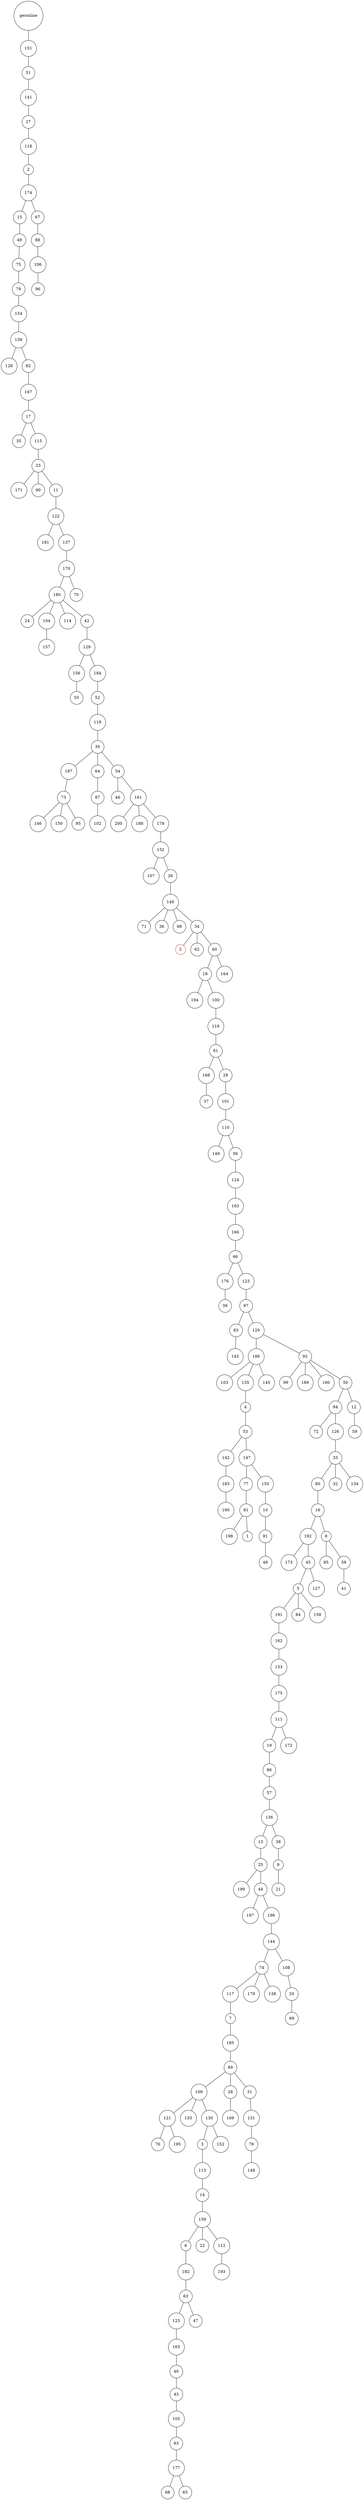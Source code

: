 graph {
	rankdir=UD;
	splines=line;
	node [shape=circle]
	"0x7fda6a3dfbb0" [label="germline"];
	"0x7fda6a3dfbe0" [label="151"];
	"0x7fda6a3dfbb0" -- "0x7fda6a3dfbe0" ;
	"0x7fda6a3dfc10" [label="51"];
	"0x7fda6a3dfbe0" -- "0x7fda6a3dfc10" ;
	"0x7fda6a3dfc40" [label="141"];
	"0x7fda6a3dfc10" -- "0x7fda6a3dfc40" ;
	"0x7fda6a3dfc70" [label="27"];
	"0x7fda6a3dfc40" -- "0x7fda6a3dfc70" ;
	"0x7fda6a3dfca0" [label="118"];
	"0x7fda6a3dfc70" -- "0x7fda6a3dfca0" ;
	"0x7fda6a3dfcd0" [label="2"];
	"0x7fda6a3dfca0" -- "0x7fda6a3dfcd0" ;
	"0x7fda6a3dfd00" [label="174"];
	"0x7fda6a3dfcd0" -- "0x7fda6a3dfd00" ;
	"0x7fda6a3dfd30" [label="15"];
	"0x7fda6a3dfd00" -- "0x7fda6a3dfd30" ;
	"0x7fda6a3dfd60" [label="49"];
	"0x7fda6a3dfd30" -- "0x7fda6a3dfd60" ;
	"0x7fda6a3dfd90" [label="75"];
	"0x7fda6a3dfd60" -- "0x7fda6a3dfd90" ;
	"0x7fda6a3dfdc0" [label="79"];
	"0x7fda6a3dfd90" -- "0x7fda6a3dfdc0" ;
	"0x7fda6a3dfdf0" [label="154"];
	"0x7fda6a3dfdc0" -- "0x7fda6a3dfdf0" ;
	"0x7fda6a3dfe20" [label="139"];
	"0x7fda6a3dfdf0" -- "0x7fda6a3dfe20" ;
	"0x7fda6a3dfe50" [label="128"];
	"0x7fda6a3dfe20" -- "0x7fda6a3dfe50" ;
	"0x7fda6a3dfe80" [label="82"];
	"0x7fda6a3dfe20" -- "0x7fda6a3dfe80" ;
	"0x7fda6a3dfeb0" [label="167"];
	"0x7fda6a3dfe80" -- "0x7fda6a3dfeb0" ;
	"0x7fda6a3dfee0" [label="17"];
	"0x7fda6a3dfeb0" -- "0x7fda6a3dfee0" ;
	"0x7fda6a3dff10" [label="35"];
	"0x7fda6a3dfee0" -- "0x7fda6a3dff10" ;
	"0x7fda6a3dff40" [label="115"];
	"0x7fda6a3dfee0" -- "0x7fda6a3dff40" ;
	"0x7fda6a3dff70" [label="23"];
	"0x7fda6a3dff40" -- "0x7fda6a3dff70" ;
	"0x7fda6a3dffa0" [label="171"];
	"0x7fda6a3dff70" -- "0x7fda6a3dffa0" ;
	"0x7fda6a3dffd0" [label="90"];
	"0x7fda6a3dff70" -- "0x7fda6a3dffd0" ;
	"0x7fda6a3e2040" [label="11"];
	"0x7fda6a3dff70" -- "0x7fda6a3e2040" ;
	"0x7fda6a3e2070" [label="122"];
	"0x7fda6a3e2040" -- "0x7fda6a3e2070" ;
	"0x7fda6a3e20a0" [label="181"];
	"0x7fda6a3e2070" -- "0x7fda6a3e20a0" ;
	"0x7fda6a3e20d0" [label="137"];
	"0x7fda6a3e2070" -- "0x7fda6a3e20d0" ;
	"0x7fda6a3e2100" [label="170"];
	"0x7fda6a3e20d0" -- "0x7fda6a3e2100" ;
	"0x7fda6a3e2130" [label="180"];
	"0x7fda6a3e2100" -- "0x7fda6a3e2130" ;
	"0x7fda6a3e2160" [label="24"];
	"0x7fda6a3e2130" -- "0x7fda6a3e2160" ;
	"0x7fda6a3e2190" [label="104"];
	"0x7fda6a3e2130" -- "0x7fda6a3e2190" ;
	"0x7fda6a3e21c0" [label="157"];
	"0x7fda6a3e2190" -- "0x7fda6a3e21c0" ;
	"0x7fda6a3e21f0" [label="114"];
	"0x7fda6a3e2130" -- "0x7fda6a3e21f0" ;
	"0x7fda6a3e2220" [label="42"];
	"0x7fda6a3e2130" -- "0x7fda6a3e2220" ;
	"0x7fda6a3e2250" [label="129"];
	"0x7fda6a3e2220" -- "0x7fda6a3e2250" ;
	"0x7fda6a3e2280" [label="156"];
	"0x7fda6a3e2250" -- "0x7fda6a3e2280" ;
	"0x7fda6a3e22b0" [label="55"];
	"0x7fda6a3e2280" -- "0x7fda6a3e22b0" ;
	"0x7fda6a3e22e0" [label="184"];
	"0x7fda6a3e2250" -- "0x7fda6a3e22e0" ;
	"0x7fda6a3e2310" [label="52"];
	"0x7fda6a3e22e0" -- "0x7fda6a3e2310" ;
	"0x7fda6a3e2340" [label="119"];
	"0x7fda6a3e2310" -- "0x7fda6a3e2340" ;
	"0x7fda6a3e2370" [label="30"];
	"0x7fda6a3e2340" -- "0x7fda6a3e2370" ;
	"0x7fda6a3e23a0" [label="187"];
	"0x7fda6a3e2370" -- "0x7fda6a3e23a0" ;
	"0x7fda6a3e23d0" [label="73"];
	"0x7fda6a3e23a0" -- "0x7fda6a3e23d0" ;
	"0x7fda6a3e2400" [label="146"];
	"0x7fda6a3e23d0" -- "0x7fda6a3e2400" ;
	"0x7fda6a3e2430" [label="150"];
	"0x7fda6a3e23d0" -- "0x7fda6a3e2430" ;
	"0x7fda6a3e2460" [label="95"];
	"0x7fda6a3e23d0" -- "0x7fda6a3e2460" ;
	"0x7fda6a3e2490" [label="64"];
	"0x7fda6a3e2370" -- "0x7fda6a3e2490" ;
	"0x7fda6a3e24c0" [label="87"];
	"0x7fda6a3e2490" -- "0x7fda6a3e24c0" ;
	"0x7fda6a3e24f0" [label="102"];
	"0x7fda6a3e24c0" -- "0x7fda6a3e24f0" ;
	"0x7fda6a3e2520" [label="54"];
	"0x7fda6a3e2370" -- "0x7fda6a3e2520" ;
	"0x7fda6a3e2550" [label="46"];
	"0x7fda6a3e2520" -- "0x7fda6a3e2550" ;
	"0x7fda6a3e2580" [label="161"];
	"0x7fda6a3e2520" -- "0x7fda6a3e2580" ;
	"0x7fda6a3e25b0" [label="200"];
	"0x7fda6a3e2580" -- "0x7fda6a3e25b0" ;
	"0x7fda6a3e25e0" [label="188"];
	"0x7fda6a3e2580" -- "0x7fda6a3e25e0" ;
	"0x7fda6a3e2610" [label="178"];
	"0x7fda6a3e2580" -- "0x7fda6a3e2610" ;
	"0x7fda6a3e2640" [label="132"];
	"0x7fda6a3e2610" -- "0x7fda6a3e2640" ;
	"0x7fda6a3e2670" [label="107"];
	"0x7fda6a3e2640" -- "0x7fda6a3e2670" ;
	"0x7fda6a3e26a0" [label="26"];
	"0x7fda6a3e2640" -- "0x7fda6a3e26a0" ;
	"0x7fda6a3e26d0" [label="140"];
	"0x7fda6a3e26a0" -- "0x7fda6a3e26d0" ;
	"0x7fda6a3e2700" [label="71"];
	"0x7fda6a3e26d0" -- "0x7fda6a3e2700" ;
	"0x7fda6a3e2730" [label="36"];
	"0x7fda6a3e26d0" -- "0x7fda6a3e2730" ;
	"0x7fda6a3e2760" [label="98"];
	"0x7fda6a3e26d0" -- "0x7fda6a3e2760" ;
	"0x7fda6a3e2790" [label="34"];
	"0x7fda6a3e26d0" -- "0x7fda6a3e2790" ;
	"0x7fda6a3e27c0" [label="2",color="red"];
	"0x7fda6a3e2790" -- "0x7fda6a3e27c0" ;
	"0x7fda6a3e27f0" [label="62"];
	"0x7fda6a3e2790" -- "0x7fda6a3e27f0" ;
	"0x7fda6a3e2820" [label="60"];
	"0x7fda6a3e2790" -- "0x7fda6a3e2820" ;
	"0x7fda6a3e2850" [label="18"];
	"0x7fda6a3e2820" -- "0x7fda6a3e2850" ;
	"0x7fda6a3e2880" [label="194"];
	"0x7fda6a3e2850" -- "0x7fda6a3e2880" ;
	"0x7fda6a3e28b0" [label="100"];
	"0x7fda6a3e2850" -- "0x7fda6a3e28b0" ;
	"0x7fda6a3e28e0" [label="116"];
	"0x7fda6a3e28b0" -- "0x7fda6a3e28e0" ;
	"0x7fda6a3e2910" [label="61"];
	"0x7fda6a3e28e0" -- "0x7fda6a3e2910" ;
	"0x7fda6a3e2940" [label="168"];
	"0x7fda6a3e2910" -- "0x7fda6a3e2940" ;
	"0x7fda6a3e2970" [label="37"];
	"0x7fda6a3e2940" -- "0x7fda6a3e2970" ;
	"0x7fda6a3e29a0" [label="29"];
	"0x7fda6a3e2910" -- "0x7fda6a3e29a0" ;
	"0x7fda6a3e29d0" [label="101"];
	"0x7fda6a3e29a0" -- "0x7fda6a3e29d0" ;
	"0x7fda6a3e2a00" [label="110"];
	"0x7fda6a3e29d0" -- "0x7fda6a3e2a00" ;
	"0x7fda6a3e2a30" [label="149"];
	"0x7fda6a3e2a00" -- "0x7fda6a3e2a30" ;
	"0x7fda6a3e2a60" [label="56"];
	"0x7fda6a3e2a00" -- "0x7fda6a3e2a60" ;
	"0x7fda6a3e2a90" [label="124"];
	"0x7fda6a3e2a60" -- "0x7fda6a3e2a90" ;
	"0x7fda6a3e2ac0" [label="163"];
	"0x7fda6a3e2a90" -- "0x7fda6a3e2ac0" ;
	"0x7fda6a3e2af0" [label="166"];
	"0x7fda6a3e2ac0" -- "0x7fda6a3e2af0" ;
	"0x7fda6a3e2b20" [label="66"];
	"0x7fda6a3e2af0" -- "0x7fda6a3e2b20" ;
	"0x7fda6a3e2b50" [label="176"];
	"0x7fda6a3e2b20" -- "0x7fda6a3e2b50" ;
	"0x7fda6a3e2b80" [label="39"];
	"0x7fda6a3e2b50" -- "0x7fda6a3e2b80" ;
	"0x7fda6a3e2bb0" [label="123"];
	"0x7fda6a3e2b20" -- "0x7fda6a3e2bb0" ;
	"0x7fda6a3e2be0" [label="97"];
	"0x7fda6a3e2bb0" -- "0x7fda6a3e2be0" ;
	"0x7fda6a3e2c10" [label="83"];
	"0x7fda6a3e2be0" -- "0x7fda6a3e2c10" ;
	"0x7fda6a3e2c40" [label="143"];
	"0x7fda6a3e2c10" -- "0x7fda6a3e2c40" ;
	"0x7fda6a3e2c70" [label="120"];
	"0x7fda6a3e2be0" -- "0x7fda6a3e2c70" ;
	"0x7fda6a3e2ca0" [label="186"];
	"0x7fda6a3e2c70" -- "0x7fda6a3e2ca0" ;
	"0x7fda6a3e2cd0" [label="103"];
	"0x7fda6a3e2ca0" -- "0x7fda6a3e2cd0" ;
	"0x7fda6a3e2d00" [label="135"];
	"0x7fda6a3e2ca0" -- "0x7fda6a3e2d00" ;
	"0x7fda6a3e2d30" [label="4"];
	"0x7fda6a3e2d00" -- "0x7fda6a3e2d30" ;
	"0x7fda6a3e2d60" [label="53"];
	"0x7fda6a3e2d30" -- "0x7fda6a3e2d60" ;
	"0x7fda6a3e2d90" [label="142"];
	"0x7fda6a3e2d60" -- "0x7fda6a3e2d90" ;
	"0x7fda6a3e2dc0" [label="183"];
	"0x7fda6a3e2d90" -- "0x7fda6a3e2dc0" ;
	"0x7fda6a3e2df0" [label="190"];
	"0x7fda6a3e2dc0" -- "0x7fda6a3e2df0" ;
	"0x7fda6a3e2e20" [label="147"];
	"0x7fda6a3e2d60" -- "0x7fda6a3e2e20" ;
	"0x7fda6a3e2e50" [label="77"];
	"0x7fda6a3e2e20" -- "0x7fda6a3e2e50" ;
	"0x7fda6a3e2e80" [label="81"];
	"0x7fda6a3e2e50" -- "0x7fda6a3e2e80" ;
	"0x7fda6a3e2eb0" [label="198"];
	"0x7fda6a3e2e80" -- "0x7fda6a3e2eb0" ;
	"0x7fda6a3e2ee0" [label="1"];
	"0x7fda6a3e2e80" -- "0x7fda6a3e2ee0" ;
	"0x7fda6a3e2f10" [label="155"];
	"0x7fda6a3e2e20" -- "0x7fda6a3e2f10" ;
	"0x7fda6a3e2f40" [label="10"];
	"0x7fda6a3e2f10" -- "0x7fda6a3e2f40" ;
	"0x7fda6a3e2f70" [label="91"];
	"0x7fda6a3e2f40" -- "0x7fda6a3e2f70" ;
	"0x7fda6a3e2fa0" [label="48"];
	"0x7fda6a3e2f70" -- "0x7fda6a3e2fa0" ;
	"0x7fda6a3e2fd0" [label="145"];
	"0x7fda6a3e2ca0" -- "0x7fda6a3e2fd0" ;
	"0x7fda6a3e7040" [label="92"];
	"0x7fda6a3e2c70" -- "0x7fda6a3e7040" ;
	"0x7fda6a3e7070" [label="99"];
	"0x7fda6a3e7040" -- "0x7fda6a3e7070" ;
	"0x7fda6a3e70a0" [label="189"];
	"0x7fda6a3e7040" -- "0x7fda6a3e70a0" ;
	"0x7fda6a3e70d0" [label="160"];
	"0x7fda6a3e7040" -- "0x7fda6a3e70d0" ;
	"0x7fda6a3e7100" [label="50"];
	"0x7fda6a3e7040" -- "0x7fda6a3e7100" ;
	"0x7fda6a3e7130" [label="94"];
	"0x7fda6a3e7100" -- "0x7fda6a3e7130" ;
	"0x7fda6a3e7160" [label="72"];
	"0x7fda6a3e7130" -- "0x7fda6a3e7160" ;
	"0x7fda6a3e7190" [label="126"];
	"0x7fda6a3e7130" -- "0x7fda6a3e7190" ;
	"0x7fda6a3e71c0" [label="33"];
	"0x7fda6a3e7190" -- "0x7fda6a3e71c0" ;
	"0x7fda6a3e71f0" [label="80"];
	"0x7fda6a3e71c0" -- "0x7fda6a3e71f0" ;
	"0x7fda6a3e7220" [label="16"];
	"0x7fda6a3e71f0" -- "0x7fda6a3e7220" ;
	"0x7fda6a3e7250" [label="192"];
	"0x7fda6a3e7220" -- "0x7fda6a3e7250" ;
	"0x7fda6a3e7280" [label="173"];
	"0x7fda6a3e7250" -- "0x7fda6a3e7280" ;
	"0x7fda6a3e72b0" [label="45"];
	"0x7fda6a3e7250" -- "0x7fda6a3e72b0" ;
	"0x7fda6a3e72e0" [label="5"];
	"0x7fda6a3e72b0" -- "0x7fda6a3e72e0" ;
	"0x7fda6a3e7310" [label="191"];
	"0x7fda6a3e72e0" -- "0x7fda6a3e7310" ;
	"0x7fda6a3e7340" [label="162"];
	"0x7fda6a3e7310" -- "0x7fda6a3e7340" ;
	"0x7fda6a3e7370" [label="153"];
	"0x7fda6a3e7340" -- "0x7fda6a3e7370" ;
	"0x7fda6a3e73a0" [label="175"];
	"0x7fda6a3e7370" -- "0x7fda6a3e73a0" ;
	"0x7fda6a3e73d0" [label="111"];
	"0x7fda6a3e73a0" -- "0x7fda6a3e73d0" ;
	"0x7fda6a3e7400" [label="19"];
	"0x7fda6a3e73d0" -- "0x7fda6a3e7400" ;
	"0x7fda6a3e7430" [label="86"];
	"0x7fda6a3e7400" -- "0x7fda6a3e7430" ;
	"0x7fda6a3e7460" [label="57"];
	"0x7fda6a3e7430" -- "0x7fda6a3e7460" ;
	"0x7fda6a3e7490" [label="136"];
	"0x7fda6a3e7460" -- "0x7fda6a3e7490" ;
	"0x7fda6a3e74c0" [label="13"];
	"0x7fda6a3e7490" -- "0x7fda6a3e74c0" ;
	"0x7fda6a3e74f0" [label="25"];
	"0x7fda6a3e74c0" -- "0x7fda6a3e74f0" ;
	"0x7fda6a3e7520" [label="199"];
	"0x7fda6a3e74f0" -- "0x7fda6a3e7520" ;
	"0x7fda6a3e7550" [label="44"];
	"0x7fda6a3e74f0" -- "0x7fda6a3e7550" ;
	"0x7fda6a3e7580" [label="197"];
	"0x7fda6a3e7550" -- "0x7fda6a3e7580" ;
	"0x7fda6a3e75b0" [label="196"];
	"0x7fda6a3e7550" -- "0x7fda6a3e75b0" ;
	"0x7fda6a3e75e0" [label="144"];
	"0x7fda6a3e75b0" -- "0x7fda6a3e75e0" ;
	"0x7fda6a3e7610" [label="74"];
	"0x7fda6a3e75e0" -- "0x7fda6a3e7610" ;
	"0x7fda6a3e7640" [label="117"];
	"0x7fda6a3e7610" -- "0x7fda6a3e7640" ;
	"0x7fda6a3e7670" [label="7"];
	"0x7fda6a3e7640" -- "0x7fda6a3e7670" ;
	"0x7fda6a3e76a0" [label="185"];
	"0x7fda6a3e7670" -- "0x7fda6a3e76a0" ;
	"0x7fda6a3e76d0" [label="89"];
	"0x7fda6a3e76a0" -- "0x7fda6a3e76d0" ;
	"0x7fda6a3e7700" [label="109"];
	"0x7fda6a3e76d0" -- "0x7fda6a3e7700" ;
	"0x7fda6a3e7730" [label="121"];
	"0x7fda6a3e7700" -- "0x7fda6a3e7730" ;
	"0x7fda6a3e7760" [label="76"];
	"0x7fda6a3e7730" -- "0x7fda6a3e7760" ;
	"0x7fda6a3e7790" [label="195"];
	"0x7fda6a3e7730" -- "0x7fda6a3e7790" ;
	"0x7fda6a3e77c0" [label="133"];
	"0x7fda6a3e7700" -- "0x7fda6a3e77c0" ;
	"0x7fda6a3e77f0" [label="130"];
	"0x7fda6a3e7700" -- "0x7fda6a3e77f0" ;
	"0x7fda6a3e7820" [label="3"];
	"0x7fda6a3e77f0" -- "0x7fda6a3e7820" ;
	"0x7fda6a3e7850" [label="113"];
	"0x7fda6a3e7820" -- "0x7fda6a3e7850" ;
	"0x7fda6a3e7880" [label="14"];
	"0x7fda6a3e7850" -- "0x7fda6a3e7880" ;
	"0x7fda6a3e78b0" [label="159"];
	"0x7fda6a3e7880" -- "0x7fda6a3e78b0" ;
	"0x7fda6a3e78e0" [label="6"];
	"0x7fda6a3e78b0" -- "0x7fda6a3e78e0" ;
	"0x7fda6a3e7910" [label="182"];
	"0x7fda6a3e78e0" -- "0x7fda6a3e7910" ;
	"0x7fda6a3e7940" [label="63"];
	"0x7fda6a3e7910" -- "0x7fda6a3e7940" ;
	"0x7fda6a3e7970" [label="125"];
	"0x7fda6a3e7940" -- "0x7fda6a3e7970" ;
	"0x7fda6a3e79a0" [label="165"];
	"0x7fda6a3e7970" -- "0x7fda6a3e79a0" ;
	"0x7fda6a3e79d0" [label="40"];
	"0x7fda6a3e79a0" -- "0x7fda6a3e79d0" ;
	"0x7fda6a3e7a00" [label="43"];
	"0x7fda6a3e79d0" -- "0x7fda6a3e7a00" ;
	"0x7fda6a3e7a30" [label="105"];
	"0x7fda6a3e7a00" -- "0x7fda6a3e7a30" ;
	"0x7fda6a3e7a60" [label="93"];
	"0x7fda6a3e7a30" -- "0x7fda6a3e7a60" ;
	"0x7fda6a3e7a90" [label="177"];
	"0x7fda6a3e7a60" -- "0x7fda6a3e7a90" ;
	"0x7fda6a3e7ac0" [label="68"];
	"0x7fda6a3e7a90" -- "0x7fda6a3e7ac0" ;
	"0x7fda6a3e7af0" [label="65"];
	"0x7fda6a3e7a90" -- "0x7fda6a3e7af0" ;
	"0x7fda6a3e7b20" [label="47"];
	"0x7fda6a3e7940" -- "0x7fda6a3e7b20" ;
	"0x7fda6a3e7b50" [label="22"];
	"0x7fda6a3e78b0" -- "0x7fda6a3e7b50" ;
	"0x7fda6a3e7b80" [label="112"];
	"0x7fda6a3e78b0" -- "0x7fda6a3e7b80" ;
	"0x7fda6a3e7bb0" [label="193"];
	"0x7fda6a3e7b80" -- "0x7fda6a3e7bb0" ;
	"0x7fda6a3e7be0" [label="152"];
	"0x7fda6a3e77f0" -- "0x7fda6a3e7be0" ;
	"0x7fda6a3e7c10" [label="28"];
	"0x7fda6a3e76d0" -- "0x7fda6a3e7c10" ;
	"0x7fda6a3e7c40" [label="169"];
	"0x7fda6a3e7c10" -- "0x7fda6a3e7c40" ;
	"0x7fda6a3e7c70" [label="31"];
	"0x7fda6a3e76d0" -- "0x7fda6a3e7c70" ;
	"0x7fda6a3e7ca0" [label="131"];
	"0x7fda6a3e7c70" -- "0x7fda6a3e7ca0" ;
	"0x7fda6a3e7cd0" [label="78"];
	"0x7fda6a3e7ca0" -- "0x7fda6a3e7cd0" ;
	"0x7fda6a3e7d00" [label="148"];
	"0x7fda6a3e7cd0" -- "0x7fda6a3e7d00" ;
	"0x7fda6a3e7d30" [label="179"];
	"0x7fda6a3e7610" -- "0x7fda6a3e7d30" ;
	"0x7fda6a3e7d60" [label="138"];
	"0x7fda6a3e7610" -- "0x7fda6a3e7d60" ;
	"0x7fda6a3e7d90" [label="108"];
	"0x7fda6a3e75e0" -- "0x7fda6a3e7d90" ;
	"0x7fda6a3e7dc0" [label="20"];
	"0x7fda6a3e7d90" -- "0x7fda6a3e7dc0" ;
	"0x7fda6a3e7df0" [label="69"];
	"0x7fda6a3e7dc0" -- "0x7fda6a3e7df0" ;
	"0x7fda6a3e7e20" [label="38"];
	"0x7fda6a3e7490" -- "0x7fda6a3e7e20" ;
	"0x7fda6a3e7e50" [label="9"];
	"0x7fda6a3e7e20" -- "0x7fda6a3e7e50" ;
	"0x7fda6a3e7e80" [label="21"];
	"0x7fda6a3e7e50" -- "0x7fda6a3e7e80" ;
	"0x7fda6a3e7eb0" [label="172"];
	"0x7fda6a3e73d0" -- "0x7fda6a3e7eb0" ;
	"0x7fda6a3e7ee0" [label="84"];
	"0x7fda6a3e72e0" -- "0x7fda6a3e7ee0" ;
	"0x7fda6a3e7f10" [label="158"];
	"0x7fda6a3e72e0" -- "0x7fda6a3e7f10" ;
	"0x7fda6a3e7f40" [label="127"];
	"0x7fda6a3e72b0" -- "0x7fda6a3e7f40" ;
	"0x7fda6a3e7f70" [label="8"];
	"0x7fda6a3e7220" -- "0x7fda6a3e7f70" ;
	"0x7fda6a3e7fa0" [label="85"];
	"0x7fda6a3e7f70" -- "0x7fda6a3e7fa0" ;
	"0x7fda6a3e7fd0" [label="58"];
	"0x7fda6a3e7f70" -- "0x7fda6a3e7fd0" ;
	"0x7fda6a3f9040" [label="41"];
	"0x7fda6a3e7fd0" -- "0x7fda6a3f9040" ;
	"0x7fda6a3f9070" [label="32"];
	"0x7fda6a3e71c0" -- "0x7fda6a3f9070" ;
	"0x7fda6a3f90a0" [label="134"];
	"0x7fda6a3e71c0" -- "0x7fda6a3f90a0" ;
	"0x7fda6a3f90d0" [label="12"];
	"0x7fda6a3e7100" -- "0x7fda6a3f90d0" ;
	"0x7fda6a3f9100" [label="59"];
	"0x7fda6a3f90d0" -- "0x7fda6a3f9100" ;
	"0x7fda6a3f9130" [label="164"];
	"0x7fda6a3e2820" -- "0x7fda6a3f9130" ;
	"0x7fda6a3f9160" [label="70"];
	"0x7fda6a3e2100" -- "0x7fda6a3f9160" ;
	"0x7fda6a3f9190" [label="67"];
	"0x7fda6a3dfd00" -- "0x7fda6a3f9190" ;
	"0x7fda6a3f91c0" [label="88"];
	"0x7fda6a3f9190" -- "0x7fda6a3f91c0" ;
	"0x7fda6a3f91f0" [label="106"];
	"0x7fda6a3f91c0" -- "0x7fda6a3f91f0" ;
	"0x7fda6a3f9220" [label="96"];
	"0x7fda6a3f91f0" -- "0x7fda6a3f9220" ;
}
